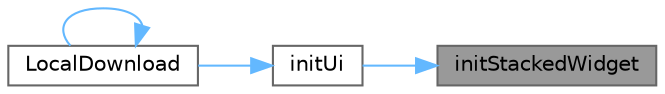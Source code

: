 digraph "initStackedWidget"
{
 // LATEX_PDF_SIZE
  bgcolor="transparent";
  edge [fontname=Helvetica,fontsize=10,labelfontname=Helvetica,labelfontsize=10];
  node [fontname=Helvetica,fontsize=10,shape=box,height=0.2,width=0.4];
  rankdir="RL";
  Node1 [id="Node000001",label="initStackedWidget",height=0.2,width=0.4,color="gray40", fillcolor="grey60", style="filled", fontcolor="black",tooltip="初始化堆栈窗口"];
  Node1 -> Node2 [id="edge1_Node000001_Node000002",dir="back",color="steelblue1",style="solid",tooltip=" "];
  Node2 [id="Node000002",label="initUi",height=0.2,width=0.4,color="grey40", fillcolor="white", style="filled",URL="$class_local_download.html#afba6e95967cc3eb25fd518f7bde6ec04",tooltip="初始化界面"];
  Node2 -> Node3 [id="edge2_Node000002_Node000003",dir="back",color="steelblue1",style="solid",tooltip=" "];
  Node3 [id="Node000003",label="LocalDownload",height=0.2,width=0.4,color="grey40", fillcolor="white", style="filled",URL="$class_local_download.html#aab413ca86e136b2f69074a5fbb2aa4c1",tooltip="构造函数，初始化本地下载界面"];
  Node3 -> Node3 [id="edge3_Node000003_Node000003",dir="back",color="steelblue1",style="solid",tooltip=" "];
}
